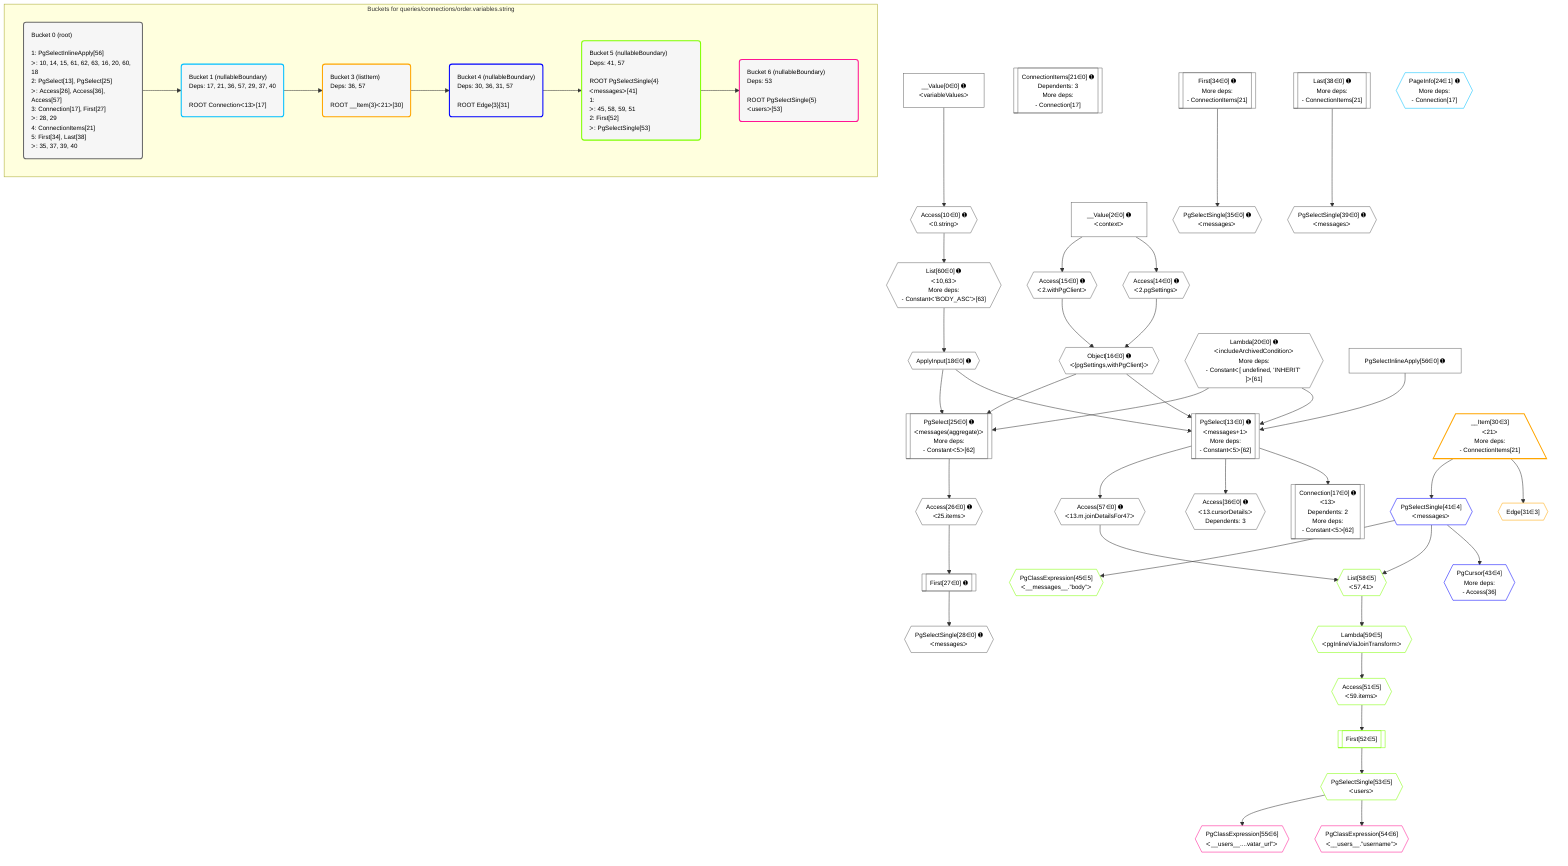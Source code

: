 %%{init: {'themeVariables': { 'fontSize': '12px'}}}%%
graph TD
    classDef path fill:#eee,stroke:#000,color:#000
    classDef plan fill:#fff,stroke-width:1px,color:#000
    classDef itemplan fill:#fff,stroke-width:2px,color:#000
    classDef unbatchedplan fill:#dff,stroke-width:1px,color:#000
    classDef sideeffectplan fill:#fcc,stroke-width:2px,color:#000
    classDef bucket fill:#f6f6f6,color:#000,stroke-width:2px,text-align:left

    subgraph "Buckets for queries/connections/order.variables.string"
    Bucket0("Bucket 0 (root)<br /><br />1: PgSelectInlineApply[56]<br />ᐳ: 10, 14, 15, 61, 62, 63, 16, 20, 60, 18<br />2: PgSelect[13], PgSelect[25]<br />ᐳ: Access[26], Access[36], Access[57]<br />3: Connection[17], First[27]<br />ᐳ: 28, 29<br />4: ConnectionItems[21]<br />5: First[34], Last[38]<br />ᐳ: 35, 37, 39, 40"):::bucket
    Bucket1("Bucket 1 (nullableBoundary)<br />Deps: 17, 21, 36, 57, 29, 37, 40<br /><br />ROOT Connectionᐸ13ᐳ[17]"):::bucket
    Bucket3("Bucket 3 (listItem)<br />Deps: 36, 57<br /><br />ROOT __Item{3}ᐸ21ᐳ[30]"):::bucket
    Bucket4("Bucket 4 (nullableBoundary)<br />Deps: 30, 36, 31, 57<br /><br />ROOT Edge{3}[31]"):::bucket
    Bucket5("Bucket 5 (nullableBoundary)<br />Deps: 41, 57<br /><br />ROOT PgSelectSingle{4}ᐸmessagesᐳ[41]<br />1: <br />ᐳ: 45, 58, 59, 51<br />2: First[52]<br />ᐳ: PgSelectSingle[53]"):::bucket
    Bucket6("Bucket 6 (nullableBoundary)<br />Deps: 53<br /><br />ROOT PgSelectSingle{5}ᐸusersᐳ[53]"):::bucket
    end
    Bucket0 --> Bucket1
    Bucket1 --> Bucket3
    Bucket3 --> Bucket4
    Bucket4 --> Bucket5
    Bucket5 --> Bucket6

    %% plan dependencies
    PgSelect13[["PgSelect[13∈0] ➊<br />ᐸmessages+1ᐳ<br />More deps:<br />- Constantᐸ5ᐳ[62]"]]:::plan
    Object16{{"Object[16∈0] ➊<br />ᐸ{pgSettings,withPgClient}ᐳ"}}:::plan
    ApplyInput18{{"ApplyInput[18∈0] ➊"}}:::plan
    Lambda20{{"Lambda[20∈0] ➊<br />ᐸincludeArchivedConditionᐳ<br />More deps:<br />- Constantᐸ[ undefined, 'INHERIT' ]ᐳ[61]"}}:::plan
    PgSelectInlineApply56["PgSelectInlineApply[56∈0] ➊"]:::plan
    Object16 & ApplyInput18 & Lambda20 & PgSelectInlineApply56 --> PgSelect13
    PgSelect25[["PgSelect[25∈0] ➊<br />ᐸmessages(aggregate)ᐳ<br />More deps:<br />- Constantᐸ5ᐳ[62]"]]:::plan
    Object16 & ApplyInput18 & Lambda20 --> PgSelect25
    Access14{{"Access[14∈0] ➊<br />ᐸ2.pgSettingsᐳ"}}:::plan
    Access15{{"Access[15∈0] ➊<br />ᐸ2.withPgClientᐳ"}}:::plan
    Access14 & Access15 --> Object16
    Connection17[["Connection[17∈0] ➊<br />ᐸ13ᐳ<br />Dependents: 2<br />More deps:<br />- Constantᐸ5ᐳ[62]"]]:::plan
    PgSelect13 --> Connection17
    List60{{"List[60∈0] ➊<br />ᐸ10,63ᐳ<br />More deps:<br />- Constantᐸ'BODY_ASC'ᐳ[63]"}}:::plan
    Access10{{"Access[10∈0] ➊<br />ᐸ0.stringᐳ"}}:::plan
    Access10 --> List60
    __Value0["__Value[0∈0] ➊<br />ᐸvariableValuesᐳ"]:::plan
    __Value0 --> Access10
    __Value2["__Value[2∈0] ➊<br />ᐸcontextᐳ"]:::plan
    __Value2 --> Access14
    __Value2 --> Access15
    List60 --> ApplyInput18
    ConnectionItems21[["ConnectionItems[21∈0] ➊<br />Dependents: 3<br />More deps:<br />- Connection[17]"]]:::plan
    Access26{{"Access[26∈0] ➊<br />ᐸ25.itemsᐳ"}}:::plan
    PgSelect25 --> Access26
    First27[["First[27∈0] ➊"]]:::plan
    Access26 --> First27
    PgSelectSingle28{{"PgSelectSingle[28∈0] ➊<br />ᐸmessagesᐳ"}}:::plan
    First27 --> PgSelectSingle28
    First34[["First[34∈0] ➊<br />More deps:<br />- ConnectionItems[21]"]]:::plan
    PgSelectSingle35{{"PgSelectSingle[35∈0] ➊<br />ᐸmessagesᐳ"}}:::plan
    First34 --> PgSelectSingle35
    Access36{{"Access[36∈0] ➊<br />ᐸ13.cursorDetailsᐳ<br />Dependents: 3"}}:::plan
    PgSelect13 --> Access36
    Last38[["Last[38∈0] ➊<br />More deps:<br />- ConnectionItems[21]"]]:::plan
    PgSelectSingle39{{"PgSelectSingle[39∈0] ➊<br />ᐸmessagesᐳ"}}:::plan
    Last38 --> PgSelectSingle39
    Access57{{"Access[57∈0] ➊<br />ᐸ13.m.joinDetailsFor47ᐳ"}}:::plan
    PgSelect13 --> Access57
    PageInfo24{{"PageInfo[24∈1] ➊<br />More deps:<br />- Connection[17]"}}:::plan
    __Item30[/"__Item[30∈3]<br />ᐸ21ᐳ<br />More deps:<br />- ConnectionItems[21]"\]:::itemplan
    Edge31{{"Edge[31∈3]"}}:::plan
    __Item30 --> Edge31
    PgCursor43{{"PgCursor[43∈4]<br />More deps:<br />- Access[36]"}}:::plan
    PgSelectSingle41{{"PgSelectSingle[41∈4]<br />ᐸmessagesᐳ"}}:::plan
    PgSelectSingle41 --> PgCursor43
    __Item30 --> PgSelectSingle41
    List58{{"List[58∈5]<br />ᐸ57,41ᐳ"}}:::plan
    Access57 & PgSelectSingle41 --> List58
    PgClassExpression45{{"PgClassExpression[45∈5]<br />ᐸ__messages__.”body”ᐳ"}}:::plan
    PgSelectSingle41 --> PgClassExpression45
    Access51{{"Access[51∈5]<br />ᐸ59.itemsᐳ"}}:::plan
    Lambda59{{"Lambda[59∈5]<br />ᐸpgInlineViaJoinTransformᐳ"}}:::plan
    Lambda59 --> Access51
    First52[["First[52∈5]"]]:::plan
    Access51 --> First52
    PgSelectSingle53{{"PgSelectSingle[53∈5]<br />ᐸusersᐳ"}}:::plan
    First52 --> PgSelectSingle53
    List58 --> Lambda59
    PgClassExpression54{{"PgClassExpression[54∈6]<br />ᐸ__users__.”username”ᐳ"}}:::plan
    PgSelectSingle53 --> PgClassExpression54
    PgClassExpression55{{"PgClassExpression[55∈6]<br />ᐸ__users__....vatar_url”ᐳ"}}:::plan
    PgSelectSingle53 --> PgClassExpression55

    %% define steps
    classDef bucket0 stroke:#696969
    class Bucket0,__Value0,__Value2,Access10,PgSelect13,Access14,Access15,Object16,Connection17,ApplyInput18,Lambda20,ConnectionItems21,PgSelect25,Access26,First27,PgSelectSingle28,First34,PgSelectSingle35,Access36,Last38,PgSelectSingle39,PgSelectInlineApply56,Access57,List60 bucket0
    classDef bucket1 stroke:#00bfff
    class Bucket1,PageInfo24 bucket1
    classDef bucket3 stroke:#ffa500
    class Bucket3,__Item30,Edge31 bucket3
    classDef bucket4 stroke:#0000ff
    class Bucket4,PgSelectSingle41,PgCursor43 bucket4
    classDef bucket5 stroke:#7fff00
    class Bucket5,PgClassExpression45,Access51,First52,PgSelectSingle53,List58,Lambda59 bucket5
    classDef bucket6 stroke:#ff1493
    class Bucket6,PgClassExpression54,PgClassExpression55 bucket6